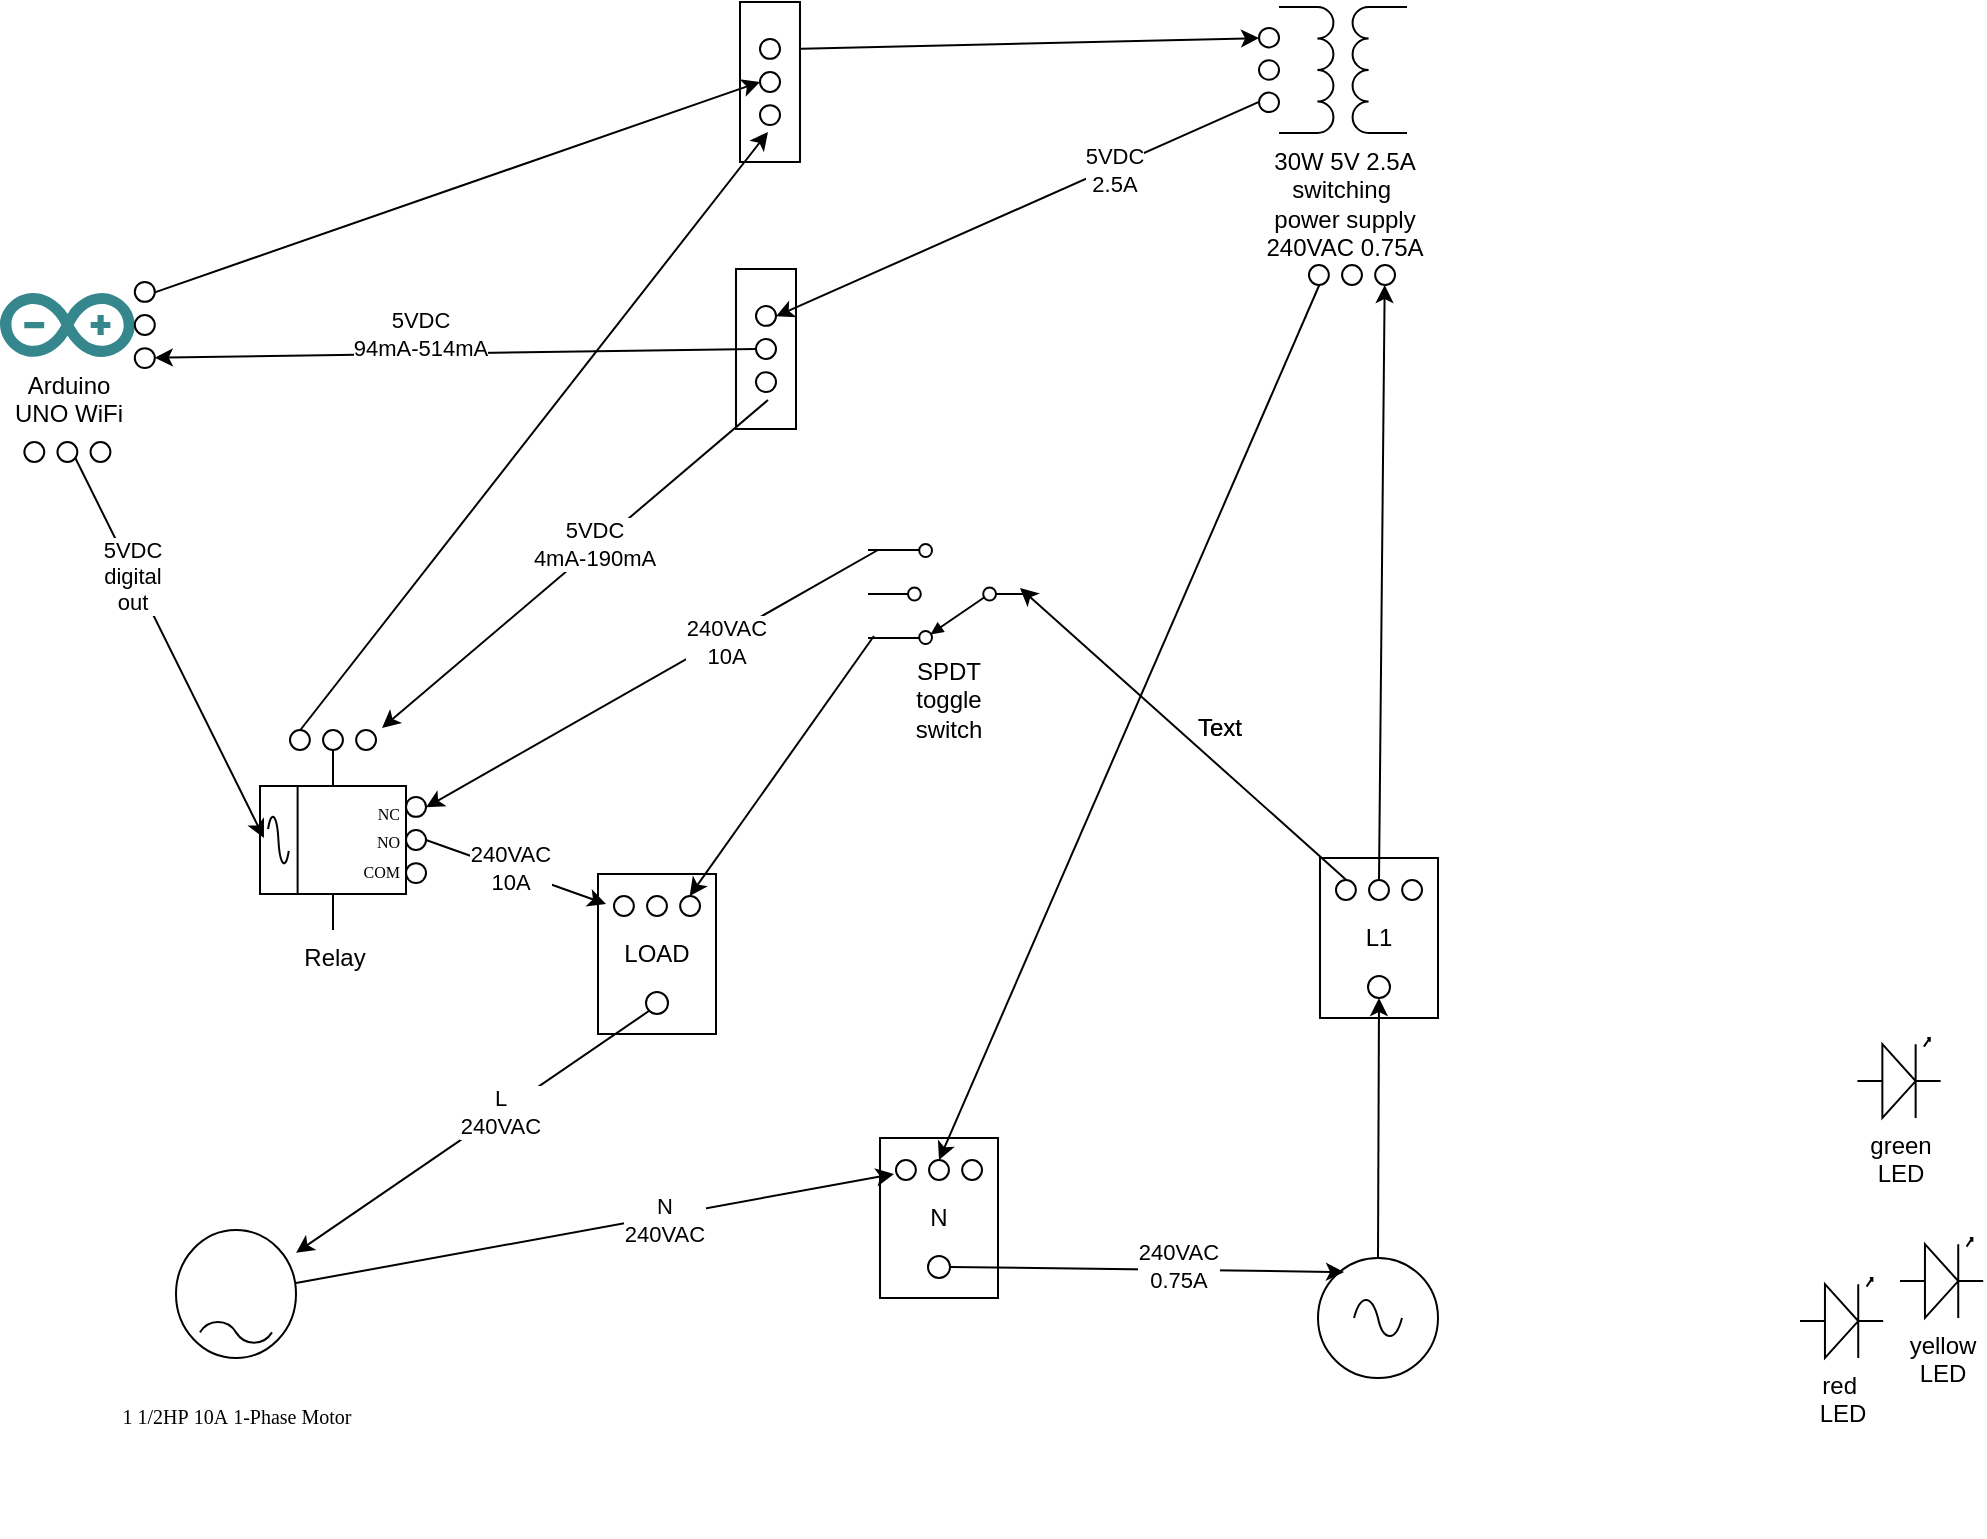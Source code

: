 <mxfile version="24.7.5">
  <diagram name="Page-1" id="16e2658f-23c8-b752-8be9-c03fbebb8bbe">
    <mxGraphModel dx="1034" dy="523" grid="1" gridSize="10" guides="1" tooltips="1" connect="1" arrows="1" fold="1" page="1" pageScale="1" pageWidth="1100" pageHeight="850" background="none" math="0" shadow="0">
      <root>
        <mxCell id="0" />
        <mxCell id="1" parent="0" />
        <mxCell id="NoVvPRvszFr26SJCoXZp-1" value="SPDT&lt;div&gt;toggle&lt;/div&gt;&lt;div&gt;switch&lt;/div&gt;" style="pointerEvents=1;verticalLabelPosition=bottom;shadow=0;dashed=0;align=center;html=1;verticalAlign=top;shape=mxgraph.electrical.electro-mechanical.selectorSwitch3Position2;elSwitchState=1;direction=west;" parent="1" vertex="1">
          <mxGeometry x="474" y="353" width="80" height="50" as="geometry" />
        </mxCell>
        <mxCell id="NoVvPRvszFr26SJCoXZp-2" value="Relay" style="pointerEvents=1;verticalLabelPosition=bottom;shadow=0;dashed=0;align=center;html=1;verticalAlign=top;shape=mxgraph.electrical.electro-mechanical.relay;" parent="1" vertex="1">
          <mxGeometry x="170" y="456" width="73" height="90" as="geometry" />
        </mxCell>
        <mxCell id="NoVvPRvszFr26SJCoXZp-3" value="" style="pointerEvents=1;verticalLabelPosition=bottom;shadow=0;dashed=0;align=center;html=1;verticalAlign=top;shape=mxgraph.electrical.signal_sources.source;aspect=fixed;points=[[0,0.5,0,0,0],[0.5,0,0,0,0],[0.5,1,0,0,0],[0.86,0.16,0,0,0],[0.86,0.85,0,0,0],[1,0.5,0,0,0]];elSignalType=ac;" parent="1" vertex="1">
          <mxGeometry x="699" y="710" width="60" height="60" as="geometry" />
        </mxCell>
        <mxCell id="NoVvPRvszFr26SJCoXZp-7" value="30W 5V 2.5A&lt;div&gt;switching&amp;nbsp;&lt;/div&gt;&lt;div&gt;power supply&lt;/div&gt;&lt;div&gt;240VAC 0.75A&lt;/div&gt;" style="pointerEvents=1;verticalLabelPosition=bottom;shadow=0;dashed=0;align=center;html=1;verticalAlign=top;shape=mxgraph.electrical.inductors.transformer;direction=east;points=[[0,0,0,0,0],[0,1,0,0,0],[0.31,0.02,0,0,0],[0.66,0.01,0,0,0],[1,0,0,0,0],[1,1,0,0,0]];" parent="1" vertex="1">
          <mxGeometry x="679.5" y="84.5" width="64" height="63" as="geometry" />
        </mxCell>
        <mxCell id="NoVvPRvszFr26SJCoXZp-9" value="&lt;p&gt;&lt;font style=&quot;font-size: 10px;&quot; face=&quot;Verdana&quot;&gt;&lt;br&gt;&lt;/font&gt;&lt;/p&gt;&lt;p&gt;&lt;font style=&quot;font-size: 10px;&quot; face=&quot;Verdana&quot;&gt;1 1/2HP&amp;nbsp;&lt;/font&gt;&lt;span style=&quot;background-color: initial; font-family: Verdana; font-size: 10px;&quot;&gt;10A&amp;nbsp;&lt;/span&gt;&lt;span style=&quot;background-color: initial; font-family: Verdana; font-size: 10px;&quot;&gt;1-Phase Motor&lt;/span&gt;&lt;/p&gt;" style="dashed=0;outlineConnect=0;align=center;html=1;shape=mxgraph.pid.engines.electric_motor_(ac);fontSize=45;" parent="1" vertex="1">
          <mxGeometry x="128" y="696" width="60" height="64" as="geometry" />
        </mxCell>
        <mxCell id="NoVvPRvszFr26SJCoXZp-10" value="Arduino&lt;div&gt;UNO WiFi&lt;/div&gt;" style="dashed=0;outlineConnect=0;html=1;align=center;labelPosition=center;verticalLabelPosition=bottom;verticalAlign=top;shape=mxgraph.weblogos.arduino;fillColor=#36868D;strokeColor=none" parent="1" vertex="1">
          <mxGeometry x="40" y="227.5" width="67.4" height="32" as="geometry" />
        </mxCell>
        <mxCell id="NoVvPRvszFr26SJCoXZp-12" value="" style="verticalLabelPosition=bottom;shadow=0;dashed=0;align=center;html=1;verticalAlign=top;shape=mxgraph.electrical.transmission.terminal_3_phase;pointerEvents=1;direction=north;" parent="1" vertex="1">
          <mxGeometry x="243" y="479.5" width="10" height="43" as="geometry" />
        </mxCell>
        <mxCell id="NoVvPRvszFr26SJCoXZp-13" style="rounded=0;orthogonalLoop=1;jettySize=auto;html=1;entryX=0.027;entryY=0.489;entryDx=0;entryDy=0;entryPerimeter=0;exitX=0.5;exitY=1;exitDx=0;exitDy=0;exitPerimeter=0;" parent="1" source="76UczLDmgKoUyN9MqhUo-46" target="NoVvPRvszFr26SJCoXZp-2" edge="1">
          <mxGeometry relative="1" as="geometry">
            <mxPoint x="100" y="380" as="sourcePoint" />
          </mxGeometry>
        </mxCell>
        <mxCell id="NoVvPRvszFr26SJCoXZp-28" value="5VDC&lt;div&gt;digital&lt;/div&gt;&lt;div&gt;out&lt;/div&gt;" style="edgeLabel;html=1;align=center;verticalAlign=middle;resizable=0;points=[];" parent="NoVvPRvszFr26SJCoXZp-13" vertex="1" connectable="0">
          <mxGeometry x="-0.334" y="-1" relative="1" as="geometry">
            <mxPoint as="offset" />
          </mxGeometry>
        </mxCell>
        <mxCell id="NoVvPRvszFr26SJCoXZp-16" style="rounded=0;orthogonalLoop=1;jettySize=auto;html=1;entryX=0.88;entryY=1;entryDx=0;entryDy=0;entryPerimeter=0;exitX=0.938;exitY=0.94;exitDx=0;exitDy=0;exitPerimeter=0;" parent="1" source="NoVvPRvszFr26SJCoXZp-1" target="NoVvPRvszFr26SJCoXZp-12" edge="1">
          <mxGeometry relative="1" as="geometry">
            <mxPoint x="520" y="100" as="sourcePoint" />
          </mxGeometry>
        </mxCell>
        <mxCell id="NoVvPRvszFr26SJCoXZp-17" value="240VAC&lt;div&gt;10A&lt;/div&gt;" style="edgeLabel;html=1;align=center;verticalAlign=middle;resizable=0;points=[];" parent="NoVvPRvszFr26SJCoXZp-16" vertex="1" connectable="0">
          <mxGeometry x="-0.192" y="-1" relative="1" as="geometry">
            <mxPoint x="16" y="-5" as="offset" />
          </mxGeometry>
        </mxCell>
        <mxCell id="pJY5WsJKrMqDYrpbcl0h-21" value="" style="verticalLabelPosition=bottom;shadow=0;dashed=0;align=center;html=1;verticalAlign=top;shape=mxgraph.electrical.transmission.terminal_3_phase;pointerEvents=1;direction=south;" parent="1" vertex="1">
          <mxGeometry x="669.5" y="95" width="10" height="42" as="geometry" />
        </mxCell>
        <mxCell id="NoVvPRvszFr26SJCoXZp-11" style="rounded=0;orthogonalLoop=1;jettySize=auto;html=1;entryX=0.12;entryY=1;entryDx=0;entryDy=0;entryPerimeter=0;exitX=0.88;exitY=1;exitDx=0;exitDy=0;exitPerimeter=0;" parent="1" source="76UczLDmgKoUyN9MqhUo-27" target="pJY5WsJKrMqDYrpbcl0h-21" edge="1">
          <mxGeometry relative="1" as="geometry">
            <mxPoint x="530" y="50" as="sourcePoint" />
            <mxPoint x="632" y="111.5" as="targetPoint" />
          </mxGeometry>
        </mxCell>
        <mxCell id="3INSj0Un4ofpqc5Py6S8-1" value="" style="verticalLabelPosition=bottom;shadow=0;dashed=0;align=center;html=1;verticalAlign=top;shape=mxgraph.electrical.transmission.terminal_3_phase;pointerEvents=1;direction=west;" parent="1" vertex="1">
          <mxGeometry x="185" y="446" width="43" height="10" as="geometry" />
        </mxCell>
        <mxCell id="3INSj0Un4ofpqc5Py6S8-6" value="" style="verticalLabelPosition=bottom;shadow=0;dashed=0;align=center;html=1;verticalAlign=top;shape=mxgraph.electrical.transmission.terminal_3_phase;pointerEvents=1;direction=south;" parent="1" vertex="1">
          <mxGeometry x="107.4" y="222" width="10" height="43" as="geometry" />
        </mxCell>
        <mxCell id="3INSj0Un4ofpqc5Py6S8-9" value="" style="verticalLabelPosition=bottom;shadow=0;dashed=0;align=center;html=1;verticalAlign=top;shape=mxgraph.electrical.transmission.terminal_3_phase;pointerEvents=1;direction=west;" parent="1" vertex="1">
          <mxGeometry x="694.5" y="213.5" width="43" height="10" as="geometry" />
        </mxCell>
        <mxCell id="3INSj0Un4ofpqc5Py6S8-13" value="red&amp;nbsp;&lt;div&gt;LED&lt;/div&gt;" style="verticalLabelPosition=bottom;shadow=0;dashed=0;align=center;html=1;verticalAlign=top;shape=mxgraph.electrical.opto_electronics.led_1;pointerEvents=1;" parent="1" vertex="1">
          <mxGeometry x="940" y="720" width="41.6" height="40" as="geometry" />
        </mxCell>
        <mxCell id="3INSj0Un4ofpqc5Py6S8-14" value="yellow&lt;div&gt;LED&lt;/div&gt;" style="verticalLabelPosition=bottom;shadow=0;dashed=0;align=center;html=1;verticalAlign=top;shape=mxgraph.electrical.opto_electronics.led_1;pointerEvents=1;" parent="1" vertex="1">
          <mxGeometry x="990" y="700" width="41.6" height="40" as="geometry" />
        </mxCell>
        <mxCell id="3INSj0Un4ofpqc5Py6S8-15" value="green&lt;div&gt;LED&lt;/div&gt;" style="verticalLabelPosition=bottom;shadow=0;dashed=0;align=center;html=1;verticalAlign=top;shape=mxgraph.electrical.opto_electronics.led_1;pointerEvents=1;" parent="1" vertex="1">
          <mxGeometry x="968.7" y="600" width="41.6" height="40" as="geometry" />
        </mxCell>
        <mxCell id="76UczLDmgKoUyN9MqhUo-24" value="" style="group" parent="1" vertex="1" connectable="0">
          <mxGeometry x="408" y="215.5" width="30" height="80" as="geometry" />
        </mxCell>
        <mxCell id="76UczLDmgKoUyN9MqhUo-20" value="" style="rounded=0;whiteSpace=wrap;html=1;direction=south;points=[[0,0,0,0,0],[0,0.25,0,0,0],[0,0.5,0,0,0],[0,0.75,0,0,0],[0,1,0,0,0],[0.25,0,0,0,0],[0.25,1,0,0,0],[0.5,0,0,0,0],[0.5,1,0,0,0],[0.75,0,0,0,0],[0.75,1,0,0,0],[1,0,0,0,0],[1,0.17,0,0,0],[1,0.25,0,0,0],[1,0.44,0,0,0],[1,0.5,0,0,0],[1,0.75,0,0,0],[1,0.83,0,0,0],[1,1,0,0,0]];" parent="76UczLDmgKoUyN9MqhUo-24" vertex="1">
          <mxGeometry width="30" height="80" as="geometry" />
        </mxCell>
        <mxCell id="76UczLDmgKoUyN9MqhUo-28" value="" style="group" parent="1" vertex="1" connectable="0">
          <mxGeometry x="410" y="82" width="30" height="80" as="geometry" />
        </mxCell>
        <mxCell id="76UczLDmgKoUyN9MqhUo-26" value="" style="rounded=0;whiteSpace=wrap;html=1;direction=south;points=[[0,0,0,0,0],[0,0.25,0,0,0],[0,0.5,0,0,0],[0,0.75,0,0,0],[0,1,0,0,0],[0.25,0,0,0,0],[0.25,1,0,0,0],[0.5,0,0,0,0],[0.5,1,0,0,0],[0.75,0,0,0,0],[0.75,1,0,0,0],[1,0,0,0,0],[1,0.17,0,0,0],[1,0.25,0,0,0],[1,0.44,0,0,0],[1,0.5,0,0,0],[1,0.75,0,0,0],[1,0.83,0,0,0],[1,1,0,0,0]];" parent="76UczLDmgKoUyN9MqhUo-28" vertex="1">
          <mxGeometry width="30" height="80" as="geometry" />
        </mxCell>
        <mxCell id="76UczLDmgKoUyN9MqhUo-27" value="" style="verticalLabelPosition=bottom;shadow=0;dashed=0;align=center;html=1;verticalAlign=top;shape=mxgraph.electrical.transmission.terminal_3_phase;pointerEvents=1;direction=north;" parent="76UczLDmgKoUyN9MqhUo-28" vertex="1">
          <mxGeometry x="10" y="18.5" width="10" height="43" as="geometry" />
        </mxCell>
        <mxCell id="76UczLDmgKoUyN9MqhUo-29" value="" style="group" parent="1" vertex="1" connectable="0">
          <mxGeometry x="700" y="510" width="59" height="80" as="geometry" />
        </mxCell>
        <mxCell id="76UczLDmgKoUyN9MqhUo-9" value="L1" style="rounded=0;whiteSpace=wrap;html=1;direction=north;points=[[0,0,0,0,0],[0,0.25,0,0,0],[0,0.5,0,0,0],[0,0.75,0,0,0],[0,1,0,0,0],[0.25,0,0,0,0],[0.25,1,0,0,0],[0.5,0,0,0,0],[0.5,1,0,0,0],[0.75,0,0,0,0],[0.75,1,0,0,0],[1,0,0,0,0],[1,0.17,0,0,0],[1,0.25,0,0,0],[1,0.44,0,0,0],[1,0.5,0,0,0],[1,0.75,0,0,0],[1,0.83,0,0,0],[1,1,0,0,0]];" parent="76UczLDmgKoUyN9MqhUo-29" vertex="1">
          <mxGeometry width="59" height="80" as="geometry" />
        </mxCell>
        <mxCell id="76UczLDmgKoUyN9MqhUo-10" value="" style="ellipse;whiteSpace=wrap;html=1;aspect=fixed;direction=north;" parent="76UczLDmgKoUyN9MqhUo-29" vertex="1">
          <mxGeometry x="24" y="59" width="11" height="11" as="geometry" />
        </mxCell>
        <mxCell id="76UczLDmgKoUyN9MqhUo-11" value="" style="verticalLabelPosition=bottom;shadow=0;dashed=0;align=center;html=1;verticalAlign=top;shape=mxgraph.electrical.transmission.terminal_3_phase;pointerEvents=1;direction=west;" parent="76UczLDmgKoUyN9MqhUo-29" vertex="1">
          <mxGeometry x="8" y="11" width="43" height="10" as="geometry" />
        </mxCell>
        <mxCell id="pJY5WsJKrMqDYrpbcl0h-8" value="" style="endArrow=classic;html=1;rounded=0;exitX=0.5;exitY=0;exitDx=0;exitDy=0;exitPerimeter=0;entryX=0;entryY=0.5;entryDx=0;entryDy=0;" parent="1" source="NoVvPRvszFr26SJCoXZp-3" target="76UczLDmgKoUyN9MqhUo-10" edge="1">
          <mxGeometry width="50" height="50" relative="1" as="geometry">
            <mxPoint x="385" y="80" as="sourcePoint" />
            <mxPoint x="855" y="560" as="targetPoint" />
          </mxGeometry>
        </mxCell>
        <mxCell id="76UczLDmgKoUyN9MqhUo-30" value="" style="endArrow=classic;html=1;rounded=0;exitX=0.88;exitY=1;exitDx=0;exitDy=0;exitPerimeter=0;entryX=0.05;entryY=0.56;entryDx=0;entryDy=0;entryPerimeter=0;" parent="1" source="76UczLDmgKoUyN9MqhUo-11" target="NoVvPRvszFr26SJCoXZp-1" edge="1">
          <mxGeometry width="50" height="50" relative="1" as="geometry">
            <mxPoint x="620" y="530" as="sourcePoint" />
            <mxPoint x="670" y="480" as="targetPoint" />
          </mxGeometry>
        </mxCell>
        <mxCell id="76UczLDmgKoUyN9MqhUo-31" value="" style="group" parent="1" vertex="1" connectable="0">
          <mxGeometry x="339" y="518" width="59" height="80" as="geometry" />
        </mxCell>
        <mxCell id="76UczLDmgKoUyN9MqhUo-32" value="LOAD" style="rounded=0;whiteSpace=wrap;html=1;direction=north;points=[[0,0,0,0,0],[0,0.25,0,0,0],[0,0.5,0,0,0],[0,0.75,0,0,0],[0,1,0,0,0],[0.25,0,0,0,0],[0.25,1,0,0,0],[0.5,0,0,0,0],[0.5,1,0,0,0],[0.75,0,0,0,0],[0.75,1,0,0,0],[1,0,0,0,0],[1,0.17,0,0,0],[1,0.25,0,0,0],[1,0.44,0,0,0],[1,0.5,0,0,0],[1,0.75,0,0,0],[1,0.83,0,0,0],[1,1,0,0,0]];" parent="76UczLDmgKoUyN9MqhUo-31" vertex="1">
          <mxGeometry width="59" height="80" as="geometry" />
        </mxCell>
        <mxCell id="76UczLDmgKoUyN9MqhUo-33" value="" style="ellipse;whiteSpace=wrap;html=1;aspect=fixed;direction=north;" parent="76UczLDmgKoUyN9MqhUo-31" vertex="1">
          <mxGeometry x="24" y="59" width="11" height="11" as="geometry" />
        </mxCell>
        <mxCell id="76UczLDmgKoUyN9MqhUo-34" value="" style="verticalLabelPosition=bottom;shadow=0;dashed=0;align=center;html=1;verticalAlign=top;shape=mxgraph.electrical.transmission.terminal_3_phase;pointerEvents=1;direction=west;" parent="76UczLDmgKoUyN9MqhUo-31" vertex="1">
          <mxGeometry x="8" y="11" width="43" height="10" as="geometry" />
        </mxCell>
        <mxCell id="NoVvPRvszFr26SJCoXZp-19" style="rounded=0;orthogonalLoop=1;jettySize=auto;html=1;entryX=1.093;entryY=0.6;entryDx=0;entryDy=0;entryPerimeter=0;exitX=0.5;exitY=1;exitDx=0;exitDy=0;exitPerimeter=0;" parent="1" source="NoVvPRvszFr26SJCoXZp-12" target="76UczLDmgKoUyN9MqhUo-34" edge="1">
          <mxGeometry relative="1" as="geometry">
            <mxPoint x="611.84" y="640" as="targetPoint" />
            <mxPoint x="586" y="370" as="sourcePoint" />
          </mxGeometry>
        </mxCell>
        <mxCell id="NoVvPRvszFr26SJCoXZp-30" value="240VAC&lt;div&gt;10A&lt;/div&gt;" style="edgeLabel;html=1;align=center;verticalAlign=middle;resizable=0;points=[];" parent="NoVvPRvszFr26SJCoXZp-19" vertex="1" connectable="0">
          <mxGeometry x="-0.268" y="2" relative="1" as="geometry">
            <mxPoint x="8" y="4" as="offset" />
          </mxGeometry>
        </mxCell>
        <mxCell id="pJY5WsJKrMqDYrpbcl0h-15" value="" style="endArrow=classic;html=1;rounded=0;exitX=0.963;exitY=0.08;exitDx=0;exitDy=0;exitPerimeter=0;entryX=0.12;entryY=1;entryDx=0;entryDy=0;entryPerimeter=0;" parent="1" source="NoVvPRvszFr26SJCoXZp-1" target="76UczLDmgKoUyN9MqhUo-34" edge="1">
          <mxGeometry width="50" height="50" relative="1" as="geometry">
            <mxPoint x="710" y="520" as="sourcePoint" />
            <mxPoint x="620" y="345" as="targetPoint" />
          </mxGeometry>
        </mxCell>
        <mxCell id="76UczLDmgKoUyN9MqhUo-36" value="" style="endArrow=classic;html=1;rounded=0;exitX=0;exitY=0;exitDx=0;exitDy=0;" parent="1" source="76UczLDmgKoUyN9MqhUo-33" target="NoVvPRvszFr26SJCoXZp-9" edge="1">
          <mxGeometry width="50" height="50" relative="1" as="geometry">
            <mxPoint x="360" y="770" as="sourcePoint" />
            <mxPoint x="410" y="720" as="targetPoint" />
          </mxGeometry>
        </mxCell>
        <mxCell id="76UczLDmgKoUyN9MqhUo-49" value="L&lt;div&gt;240VAC&lt;/div&gt;" style="edgeLabel;html=1;align=center;verticalAlign=middle;resizable=0;points=[];" parent="76UczLDmgKoUyN9MqhUo-36" vertex="1" connectable="0">
          <mxGeometry x="-0.166" relative="1" as="geometry">
            <mxPoint x="-1" as="offset" />
          </mxGeometry>
        </mxCell>
        <mxCell id="76UczLDmgKoUyN9MqhUo-37" value="" style="endArrow=classic;html=1;rounded=0;entryX=0.12;entryY=0;entryDx=0;entryDy=0;entryPerimeter=0;exitX=0.5;exitY=1;exitDx=0;exitDy=0;exitPerimeter=0;" parent="1" source="76UczLDmgKoUyN9MqhUo-11" target="3INSj0Un4ofpqc5Py6S8-9" edge="1">
          <mxGeometry width="50" height="50" relative="1" as="geometry">
            <mxPoint x="920" y="490" as="sourcePoint" />
            <mxPoint x="710" y="590" as="targetPoint" />
          </mxGeometry>
        </mxCell>
        <mxCell id="76UczLDmgKoUyN9MqhUo-38" value="" style="group" parent="1" vertex="1" connectable="0">
          <mxGeometry x="480" y="650" width="59" height="80" as="geometry" />
        </mxCell>
        <mxCell id="76UczLDmgKoUyN9MqhUo-39" value="N" style="rounded=0;whiteSpace=wrap;html=1;direction=north;points=[[0,0,0,0,0],[0,0.25,0,0,0],[0,0.5,0,0,0],[0,0.75,0,0,0],[0,1,0,0,0],[0.25,0,0,0,0],[0.25,1,0,0,0],[0.5,0,0,0,0],[0.5,1,0,0,0],[0.75,0,0,0,0],[0.75,1,0,0,0],[1,0,0,0,0],[1,0.17,0,0,0],[1,0.25,0,0,0],[1,0.44,0,0,0],[1,0.5,0,0,0],[1,0.75,0,0,0],[1,0.83,0,0,0],[1,1,0,0,0]];" parent="76UczLDmgKoUyN9MqhUo-38" vertex="1">
          <mxGeometry width="59" height="80" as="geometry" />
        </mxCell>
        <mxCell id="76UczLDmgKoUyN9MqhUo-40" value="" style="ellipse;whiteSpace=wrap;html=1;aspect=fixed;direction=north;" parent="76UczLDmgKoUyN9MqhUo-38" vertex="1">
          <mxGeometry x="24" y="59" width="11" height="11" as="geometry" />
        </mxCell>
        <mxCell id="76UczLDmgKoUyN9MqhUo-41" value="" style="verticalLabelPosition=bottom;shadow=0;dashed=0;align=center;html=1;verticalAlign=top;shape=mxgraph.electrical.transmission.terminal_3_phase;pointerEvents=1;direction=west;" parent="76UczLDmgKoUyN9MqhUo-38" vertex="1">
          <mxGeometry x="8" y="11" width="43" height="10" as="geometry" />
        </mxCell>
        <mxCell id="NoVvPRvszFr26SJCoXZp-25" value="240VAC&lt;div&gt;0.75A&lt;/div&gt;" style="rounded=0;orthogonalLoop=1;jettySize=auto;html=1;entryX=0.217;entryY=0.117;entryDx=0;entryDy=0;entryPerimeter=0;exitX=0.5;exitY=1;exitDx=0;exitDy=0;" parent="1" source="76UczLDmgKoUyN9MqhUo-40" target="NoVvPRvszFr26SJCoXZp-3" edge="1">
          <mxGeometry x="0.15" y="2" relative="1" as="geometry">
            <mxPoint x="360" y="380" as="targetPoint" />
            <mxPoint x="560" y="710" as="sourcePoint" />
            <mxPoint as="offset" />
          </mxGeometry>
        </mxCell>
        <mxCell id="76UczLDmgKoUyN9MqhUo-22" value="" style="verticalLabelPosition=bottom;shadow=0;dashed=0;align=center;html=1;verticalAlign=top;shape=mxgraph.electrical.transmission.terminal_3_phase;pointerEvents=1;direction=north;" parent="1" vertex="1">
          <mxGeometry x="418" y="234" width="10" height="43" as="geometry" />
        </mxCell>
        <mxCell id="76UczLDmgKoUyN9MqhUo-23" style="edgeStyle=orthogonalEdgeStyle;rounded=0;orthogonalLoop=1;jettySize=auto;html=1;exitX=1;exitY=0.5;exitDx=0;exitDy=0;exitPerimeter=0;" parent="1" edge="1">
          <mxGeometry relative="1" as="geometry">
            <mxPoint x="423" y="294" as="sourcePoint" />
            <mxPoint x="423" y="294" as="targetPoint" />
          </mxGeometry>
        </mxCell>
        <mxCell id="3INSj0Un4ofpqc5Py6S8-10" value="" style="endArrow=classic;html=1;rounded=0;entryX=0.88;entryY=1;entryDx=0;entryDy=0;entryPerimeter=0;exitX=0.88;exitY=1;exitDx=0;exitDy=0;exitPerimeter=0;" parent="1" source="pJY5WsJKrMqDYrpbcl0h-21" target="76UczLDmgKoUyN9MqhUo-22" edge="1">
          <mxGeometry width="50" height="50" relative="1" as="geometry">
            <mxPoint x="630" y="480" as="sourcePoint" />
            <mxPoint x="520" y="410" as="targetPoint" />
          </mxGeometry>
        </mxCell>
        <mxCell id="3INSj0Un4ofpqc5Py6S8-11" value="5VDC&lt;div&gt;2.5A&lt;/div&gt;" style="edgeLabel;html=1;align=center;verticalAlign=middle;resizable=0;points=[];" parent="3INSj0Un4ofpqc5Py6S8-10" vertex="1" connectable="0">
          <mxGeometry x="-0.392" y="1" relative="1" as="geometry">
            <mxPoint as="offset" />
          </mxGeometry>
        </mxCell>
        <mxCell id="NoVvPRvszFr26SJCoXZp-21" style="rounded=0;orthogonalLoop=1;jettySize=auto;html=1;entryX=0.88;entryY=0;entryDx=0;entryDy=0;entryPerimeter=0;exitX=0.5;exitY=0;exitDx=0;exitDy=0;exitPerimeter=0;" parent="1" source="76UczLDmgKoUyN9MqhUo-22" target="3INSj0Un4ofpqc5Py6S8-6" edge="1">
          <mxGeometry relative="1" as="geometry">
            <mxPoint x="351.5" y="401.34" as="sourcePoint" />
          </mxGeometry>
        </mxCell>
        <mxCell id="NoVvPRvszFr26SJCoXZp-22" value="5VDC&lt;div&gt;94mA-514mA&lt;/div&gt;" style="edgeLabel;html=1;align=center;verticalAlign=middle;resizable=0;points=[];" parent="NoVvPRvszFr26SJCoXZp-21" vertex="1" connectable="0">
          <mxGeometry x="0.241" y="-2" relative="1" as="geometry">
            <mxPoint x="18" y="-8" as="offset" />
          </mxGeometry>
        </mxCell>
        <mxCell id="76UczLDmgKoUyN9MqhUo-45" value="" style="endArrow=classic;html=1;rounded=0;exitX=0.12;exitY=0;exitDx=0;exitDy=0;exitPerimeter=0;entryX=0.5;entryY=0;entryDx=0;entryDy=0;entryPerimeter=0;" parent="1" source="3INSj0Un4ofpqc5Py6S8-6" target="76UczLDmgKoUyN9MqhUo-27" edge="1">
          <mxGeometry width="50" height="50" relative="1" as="geometry">
            <mxPoint x="110" y="660" as="sourcePoint" />
            <mxPoint x="160" y="610" as="targetPoint" />
          </mxGeometry>
        </mxCell>
        <mxCell id="76UczLDmgKoUyN9MqhUo-46" value="" style="verticalLabelPosition=bottom;shadow=0;dashed=0;align=center;html=1;verticalAlign=top;shape=mxgraph.electrical.transmission.terminal_3_phase;pointerEvents=1;direction=west;" parent="1" vertex="1">
          <mxGeometry x="52.2" y="302" width="43" height="10" as="geometry" />
        </mxCell>
        <mxCell id="76UczLDmgKoUyN9MqhUo-47" value="" style="endArrow=classic;html=1;rounded=0;entryX=1.023;entryY=0.3;entryDx=0;entryDy=0;entryPerimeter=0;" parent="1" source="NoVvPRvszFr26SJCoXZp-9" target="76UczLDmgKoUyN9MqhUo-41" edge="1">
          <mxGeometry width="50" height="50" relative="1" as="geometry">
            <mxPoint x="340" y="790" as="sourcePoint" />
            <mxPoint x="390" y="740" as="targetPoint" />
          </mxGeometry>
        </mxCell>
        <mxCell id="76UczLDmgKoUyN9MqhUo-48" value="N&lt;div&gt;240VAC&lt;/div&gt;" style="edgeLabel;html=1;align=center;verticalAlign=middle;resizable=0;points=[];" parent="76UczLDmgKoUyN9MqhUo-47" vertex="1" connectable="0">
          <mxGeometry x="0.226" y="-2" relative="1" as="geometry">
            <mxPoint as="offset" />
          </mxGeometry>
        </mxCell>
        <mxCell id="76UczLDmgKoUyN9MqhUo-51" value="" style="endArrow=classic;html=1;rounded=0;exitX=0.88;exitY=0;exitDx=0;exitDy=0;exitPerimeter=0;entryX=0.5;entryY=1;entryDx=0;entryDy=0;entryPerimeter=0;" parent="1" source="3INSj0Un4ofpqc5Py6S8-9" target="76UczLDmgKoUyN9MqhUo-41" edge="1">
          <mxGeometry width="50" height="50" relative="1" as="geometry">
            <mxPoint x="650" y="340" as="sourcePoint" />
            <mxPoint x="700" y="290" as="targetPoint" />
          </mxGeometry>
        </mxCell>
        <mxCell id="76UczLDmgKoUyN9MqhUo-52" value="" style="endArrow=classic;html=1;rounded=0;entryX=-0.07;entryY=1.1;entryDx=0;entryDy=0;entryPerimeter=0;exitX=-0.093;exitY=0.6;exitDx=0;exitDy=0;exitPerimeter=0;" parent="1" source="76UczLDmgKoUyN9MqhUo-22" target="3INSj0Un4ofpqc5Py6S8-1" edge="1">
          <mxGeometry width="50" height="50" relative="1" as="geometry">
            <mxPoint x="440" y="310" as="sourcePoint" />
            <mxPoint x="350" y="380" as="targetPoint" />
          </mxGeometry>
        </mxCell>
        <mxCell id="7biFJ_0RY3bocGshq-F7-1" value="5VDC&lt;div&gt;4mA-190mA&lt;/div&gt;" style="edgeLabel;html=1;align=center;verticalAlign=middle;resizable=0;points=[];" vertex="1" connectable="0" parent="76UczLDmgKoUyN9MqhUo-52">
          <mxGeometry x="-0.113" y="-2" relative="1" as="geometry">
            <mxPoint as="offset" />
          </mxGeometry>
        </mxCell>
        <mxCell id="76UczLDmgKoUyN9MqhUo-53" value="" style="endArrow=classic;html=1;rounded=0;exitX=0.88;exitY=1;exitDx=0;exitDy=0;exitPerimeter=0;entryX=-0.081;entryY=0.4;entryDx=0;entryDy=0;entryPerimeter=0;" parent="1" source="3INSj0Un4ofpqc5Py6S8-1" target="76UczLDmgKoUyN9MqhUo-27" edge="1">
          <mxGeometry width="50" height="50" relative="1" as="geometry">
            <mxPoint x="200" y="430" as="sourcePoint" />
            <mxPoint x="250" y="380" as="targetPoint" />
          </mxGeometry>
        </mxCell>
        <mxCell id="7biFJ_0RY3bocGshq-F7-2" value="Text" style="text;html=1;align=center;verticalAlign=middle;whiteSpace=wrap;rounded=0;" vertex="1" parent="1">
          <mxGeometry x="620" y="430" width="60" height="30" as="geometry" />
        </mxCell>
        <mxCell id="7biFJ_0RY3bocGshq-F7-3" value="Text" style="text;html=1;align=center;verticalAlign=middle;whiteSpace=wrap;rounded=0;" vertex="1" parent="1">
          <mxGeometry x="620" y="430" width="60" height="30" as="geometry" />
        </mxCell>
        <mxCell id="7biFJ_0RY3bocGshq-F7-4" value="&lt;font face=&quot;Verdana&quot; style=&quot;font-size: 8px;&quot;&gt;NC&lt;/font&gt;&lt;div&gt;&lt;font face=&quot;Verdana&quot; style=&quot;font-size: 8px;&quot;&gt;NO&lt;/font&gt;&lt;/div&gt;&lt;div&gt;&lt;font face=&quot;Verdana&quot; style=&quot;font-size: 8px;&quot;&gt;COM&lt;/font&gt;&lt;/div&gt;" style="text;html=1;align=right;verticalAlign=middle;whiteSpace=wrap;rounded=0;" vertex="1" parent="1">
          <mxGeometry x="212" y="486" width="30" height="30" as="geometry" />
        </mxCell>
      </root>
    </mxGraphModel>
  </diagram>
</mxfile>
